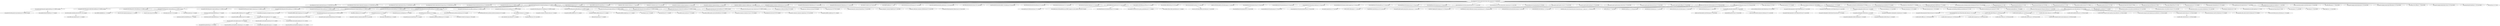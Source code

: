 digraph "org.sakaiproject.kernel:sakai-kernel-impl:sakai-component:25-SNAPSHOT" { 
	"org.sakaiproject.kernel:sakai-kernel-impl:sakai-component:25-SNAPSHOT" -> "org.sakaiproject.kernel:sakai-kernel-api:jar:25-SNAPSHOT:provided" ; 
	"org.sakaiproject.kernel:sakai-kernel-impl:sakai-component:25-SNAPSHOT" -> "org.sakaiproject.kernel:sakai-component-manager:jar:25-SNAPSHOT:provided" ; 
	"org.sakaiproject.kernel:sakai-kernel-impl:sakai-component:25-SNAPSHOT" -> "org.sakaiproject.kernel:sakai-kernel-util:jar:25-SNAPSHOT:compile" ; 
	"org.sakaiproject.kernel:sakai-kernel-impl:sakai-component:25-SNAPSHOT" -> "org.sakaiproject.kernel:sakai-kernel-storage-util:jar:25-SNAPSHOT:provided" ; 
	"org.sakaiproject.kernel:sakai-kernel-impl:sakai-component:25-SNAPSHOT" -> "org.sakaiproject.kernel:sakai-kernel-test:jar:25-SNAPSHOT:test" ; 
	"org.sakaiproject.kernel:sakai-kernel-impl:sakai-component:25-SNAPSHOT" -> "org.apache.tika:tika-core:jar:3.0.0-BETA:compile" ; 
	"org.sakaiproject.kernel:sakai-kernel-impl:sakai-component:25-SNAPSHOT" -> "org.apache.tika:tika-parsers-standard-package:jar:3.0.0-BETA:compile" ; 
	"org.sakaiproject.kernel:sakai-kernel-impl:sakai-component:25-SNAPSHOT" -> "com.vdurmont:emoji-java:jar:5.1.1:compile" ; 
	"org.sakaiproject.kernel:sakai-kernel-impl:sakai-component:25-SNAPSHOT" -> "org.zwobble.mammoth:mammoth:jar:1.4.2:compile" ; 
	"org.sakaiproject.kernel:sakai-kernel-impl:sakai-component:25-SNAPSHOT" -> "commons-codec:commons-codec:jar:1.17.0:provided" ; 
	"org.sakaiproject.kernel:sakai-kernel-impl:sakai-component:25-SNAPSHOT" -> "commons-io:commons-io:jar:2.16.1:provided" ; 
	"org.sakaiproject.kernel:sakai-kernel-impl:sakai-component:25-SNAPSHOT" -> "org.apache.commons:commons-lang3:jar:3.14.0:provided" ; 
	"org.sakaiproject.kernel:sakai-kernel-impl:sakai-component:25-SNAPSHOT" -> "org.apache.commons:commons-text:jar:1.12.0:provided" ; 
	"org.sakaiproject.kernel:sakai-kernel-impl:sakai-component:25-SNAPSHOT" -> "commons-validator:commons-validator:jar:1.7:provided" ; 
	"org.sakaiproject.kernel:sakai-kernel-impl:sakai-component:25-SNAPSHOT" -> "org.apache.commons:commons-collections4:jar:4.4:provided" ; 
	"org.sakaiproject.kernel:sakai-kernel-impl:sakai-component:25-SNAPSHOT" -> "org.apache.httpcomponents:httpclient:jar:4.5.14:provided" ; 
	"org.sakaiproject.kernel:sakai-kernel-impl:sakai-component:25-SNAPSHOT" -> "org.apache.httpcomponents:httpmime:jar:4.5.14:provided" ; 
	"org.sakaiproject.kernel:sakai-kernel-impl:sakai-component:25-SNAPSHOT" -> "com.opencsv:opencsv:jar:5.6:provided" ; 
	"org.sakaiproject.kernel:sakai-kernel-impl:sakai-component:25-SNAPSHOT" -> "org.hsqldb:hsqldb:jar:2.7.1:test" ; 
	"org.sakaiproject.kernel:sakai-kernel-impl:sakai-component:25-SNAPSHOT" -> "javax.servlet:javax.servlet-api:jar:4.0.1:provided" ; 
	"org.sakaiproject.kernel:sakai-kernel-impl:sakai-component:25-SNAPSHOT" -> "org.jvnet.opendmk:jmxremote_optional:jar:1.0_01-ea:provided" ; 
	"org.sakaiproject.kernel:sakai-kernel-impl:sakai-component:25-SNAPSHOT" -> "net.sf.ehcache:ehcache-core:jar:2.6.11:provided" ; 
	"org.sakaiproject.kernel:sakai-kernel-impl:sakai-component:25-SNAPSHOT" -> "org.terracotta:terracotta-toolkit-1.6-runtime:jar:5.9.0:provided" ; 
	"org.sakaiproject.kernel:sakai-kernel-impl:sakai-component:25-SNAPSHOT" -> "net.sf.ehcache:ehcache-terracotta:jar:2.6.11:provided" ; 
	"org.sakaiproject.kernel:sakai-kernel-impl:sakai-component:25-SNAPSHOT" -> "com.hazelcast:hazelcast:jar:3.12.13:provided" ; 
	"org.sakaiproject.kernel:sakai-kernel-impl:sakai-component:25-SNAPSHOT" -> "com.hazelcast:hazelcast-client:jar:3.12.13:provided" ; 
	"org.sakaiproject.kernel:sakai-kernel-impl:sakai-component:25-SNAPSHOT" -> "com.google.guava:guava:jar:31.0.1-jre:compile" ; 
	"org.sakaiproject.kernel:sakai-kernel-impl:sakai-component:25-SNAPSHOT" -> "com.google.code.findbugs:jsr305:jar:3.0.2:compile" ; 
	"org.sakaiproject.kernel:sakai-kernel-impl:sakai-component:25-SNAPSHOT" -> "org.azeckoski:reflectutils:jar:0.9.19:compile" ; 
	"org.sakaiproject.kernel:sakai-kernel-impl:sakai-component:25-SNAPSHOT" -> "com.sun.mail:jakarta.mail:jar:1.6.7:provided" ; 
	"org.sakaiproject.kernel:sakai-kernel-impl:sakai-component:25-SNAPSHOT" -> "jakarta.activation:jakarta.activation-api:jar:1.2.2:provided" ; 
	"org.sakaiproject.kernel:sakai-kernel-impl:sakai-component:25-SNAPSHOT" -> "org.springframework:spring-core:jar:5.3.34:provided" ; 
	"org.sakaiproject.kernel:sakai-kernel-impl:sakai-component:25-SNAPSHOT" -> "org.springframework:spring-beans:jar:5.3.34:provided" ; 
	"org.sakaiproject.kernel:sakai-kernel-impl:sakai-component:25-SNAPSHOT" -> "org.springframework:spring-context:jar:5.3.34:provided" ; 
	"org.sakaiproject.kernel:sakai-kernel-impl:sakai-component:25-SNAPSHOT" -> "org.springframework:spring-context-support:jar:5.3.34:provided" ; 
	"org.sakaiproject.kernel:sakai-kernel-impl:sakai-component:25-SNAPSHOT" -> "org.springframework:spring-jdbc:jar:5.3.34:provided" ; 
	"org.sakaiproject.kernel:sakai-kernel-impl:sakai-component:25-SNAPSHOT" -> "org.springframework:spring-orm:jar:5.3.34:provided" ; 
	"org.sakaiproject.kernel:sakai-kernel-impl:sakai-component:25-SNAPSHOT" -> "org.springframework:spring-tx:jar:5.3.34:provided" ; 
	"org.sakaiproject.kernel:sakai-kernel-impl:sakai-component:25-SNAPSHOT" -> "org.springframework.data:spring-data-jpa:jar:2.5.12:provided" ; 
	"org.sakaiproject.kernel:sakai-kernel-impl:sakai-component:25-SNAPSHOT" -> "org.springframework.data:spring-data-commons:jar:2.4.2:provided" ; 
	"org.sakaiproject.kernel:sakai-kernel-impl:sakai-component:25-SNAPSHOT" -> "org.springframework:spring-test:jar:5.3.34:test" ; 
	"org.sakaiproject.kernel:sakai-kernel-impl:sakai-component:25-SNAPSHOT" -> "org.apache.ignite:ignite-core:jar:2.15.0:provided" ; 
	"org.sakaiproject.kernel:sakai-kernel-impl:sakai-component:25-SNAPSHOT" -> "org.apache.ignite:ignite-spring:jar:2.15.0:provided" ; 
	"org.sakaiproject.kernel:sakai-kernel-impl:sakai-component:25-SNAPSHOT" -> "org.apache.ignite:ignite-spring-cache-ext:jar:1.0.0:provided" ; 
	"org.sakaiproject.kernel:sakai-kernel-impl:sakai-component:25-SNAPSHOT" -> "org.apache.ignite:ignite-hibernate-ext:jar:5.3.0:provided" ; 
	"org.sakaiproject.kernel:sakai-kernel-impl:sakai-component:25-SNAPSHOT" -> "org.apache.ignite:ignite-slf4j:jar:2.15.0:provided" ; 
	"org.sakaiproject.kernel:sakai-kernel-impl:sakai-component:25-SNAPSHOT" -> "org.hibernate:hibernate-entitymanager:jar:5.6.15.Final:provided" ; 
	"org.sakaiproject.kernel:sakai-kernel-impl:sakai-component:25-SNAPSHOT" -> "org.hibernate:hibernate-core:jar:5.6.15.Final:provided" ; 
	"org.sakaiproject.kernel:sakai-kernel-impl:sakai-component:25-SNAPSHOT" -> "cglib:cglib-nodep:jar:3.3.0:test" ; 
	"org.sakaiproject.kernel:sakai-kernel-impl:sakai-component:25-SNAPSHOT" -> "org.jasypt:jasypt:jar:1.9.3:compile" ; 
	"org.sakaiproject.kernel:sakai-kernel-impl:sakai-component:25-SNAPSHOT" -> "org.owasp.antisamy:antisamy:jar:1.6.8:compile" ; 
	"org.sakaiproject.kernel:sakai-kernel-impl:sakai-component:25-SNAPSHOT" -> "org.jsoup:jsoup:jar:1.15.4:compile" ; 
	"org.sakaiproject.kernel:sakai-kernel-impl:sakai-component:25-SNAPSHOT" -> "com.github.davidmoten:subethasmtp:jar:5.2.8:test" ; 
	"org.sakaiproject.kernel:sakai-kernel-impl:sakai-component:25-SNAPSHOT" -> "com.carrotsearch:java-sizeof:jar:0.0.5:compile" ; 
	"org.sakaiproject.kernel:sakai-kernel-impl:sakai-component:25-SNAPSHOT" -> "nl.martijndwars:web-push:jar:5.1.1:compile" ; 
	"org.sakaiproject.kernel:sakai-kernel-impl:sakai-component:25-SNAPSHOT" -> "org.bouncycastle:bcprov-jdk18on:jar:1.72:compile" ; 
	"org.sakaiproject.kernel:sakai-kernel-impl:sakai-component:25-SNAPSHOT" -> "com.fasterxml.jackson.datatype:jackson-datatype-jsr310:jar:2.16.1:provided" ; 
	"org.sakaiproject.kernel:sakai-kernel-impl:sakai-component:25-SNAPSHOT" -> "org.jmock:jmock:jar:2.5.1:test" ; 
	"org.sakaiproject.kernel:sakai-kernel-impl:sakai-component:25-SNAPSHOT" -> "org.jmock:jmock-junit4:jar:2.5.1:test" ; 
	"org.sakaiproject.kernel:sakai-kernel-impl:sakai-component:25-SNAPSHOT" -> "org.jmock:jmock-legacy:jar:2.8.4:test" ; 
	"org.sakaiproject.kernel:sakai-kernel-impl:sakai-component:25-SNAPSHOT" -> "org.jmock:jmock-junit3:jar:2.5.1:test" ; 
	"org.sakaiproject.kernel:sakai-kernel-impl:sakai-component:25-SNAPSHOT" -> "org.mockito:mockito-core:jar:3.11.2:test" ; 
	"org.sakaiproject.kernel:sakai-kernel-impl:sakai-component:25-SNAPSHOT" -> "org.assertj:assertj-core:jar:3.23.1:test" ; 
	"org.sakaiproject.kernel:sakai-kernel-impl:sakai-component:25-SNAPSHOT" -> "org.hamcrest:hamcrest-core:jar:2.2:test" ; 
	"org.sakaiproject.kernel:sakai-kernel-impl:sakai-component:25-SNAPSHOT" -> "org.hamcrest:hamcrest-library:jar:2.2:test" ; 
	"org.sakaiproject.kernel:sakai-kernel-impl:sakai-component:25-SNAPSHOT" -> "com.zaxxer:HikariCP:jar:5.0.1:test" ; 
	"org.sakaiproject.kernel:sakai-kernel-impl:sakai-component:25-SNAPSHOT" -> "org.passay:passay:jar:1.6.4:compile" ; 
	"org.sakaiproject.kernel:sakai-kernel-impl:sakai-component:25-SNAPSHOT" -> "org.freemarker:freemarker:jar:2.3.32:compile" ; 
	"org.sakaiproject.kernel:sakai-kernel-impl:sakai-component:25-SNAPSHOT" -> "org.simpleframework:simple-xml:jar:2.7.1:provided" ; 
	"org.sakaiproject.kernel:sakai-kernel-impl:sakai-component:25-SNAPSHOT" -> "com.googlecode.json-simple:json-simple:jar:1.1.1:provided" ; 
	"org.sakaiproject.kernel:sakai-kernel-impl:sakai-component:25-SNAPSHOT" -> "jakarta.annotation:jakarta.annotation-api:jar:1.3.5:provided" ; 
	"org.sakaiproject.kernel:sakai-kernel-impl:sakai-component:25-SNAPSHOT" -> "org.slf4j:slf4j-api:jar:1.7.36:provided" ; 
	"org.sakaiproject.kernel:sakai-kernel-impl:sakai-component:25-SNAPSHOT" -> "org.apache.logging.log4j:log4j-api:jar:2.23.0:provided" ; 
	"org.sakaiproject.kernel:sakai-kernel-impl:sakai-component:25-SNAPSHOT" -> "org.apache.logging.log4j:log4j-slf4j-impl:jar:2.23.0:provided" ; 
	"org.sakaiproject.kernel:sakai-kernel-impl:sakai-component:25-SNAPSHOT" -> "org.slf4j:jcl-over-slf4j:jar:1.7.36:provided" ; 
	"org.sakaiproject.kernel:sakai-kernel-impl:sakai-component:25-SNAPSHOT" -> "org.apache.logging.log4j:log4j-core:jar:2.23.0:provided" ; 
	"org.sakaiproject.kernel:sakai-kernel-impl:sakai-component:25-SNAPSHOT" -> "org.projectlombok:lombok:jar:1.18.32:provided" ; 
	"org.sakaiproject.kernel:sakai-kernel-impl:sakai-component:25-SNAPSHOT" -> "junit:junit:jar:4.13.2:test" ; 
	"org.apache.tika:tika-parsers-standard-package:jar:3.0.0-BETA:compile" -> "org.apache.tika:tika-parser-apple-module:jar:3.0.0-BETA:compile" ; 
	"org.apache.tika:tika-parsers-standard-package:jar:3.0.0-BETA:compile" -> "org.apache.tika:tika-parser-audiovideo-module:jar:3.0.0-BETA:compile" ; 
	"org.apache.tika:tika-parsers-standard-package:jar:3.0.0-BETA:compile" -> "org.apache.tika:tika-parser-cad-module:jar:3.0.0-BETA:compile" ; 
	"org.apache.tika:tika-parsers-standard-package:jar:3.0.0-BETA:compile" -> "org.apache.tika:tika-parser-code-module:jar:3.0.0-BETA:compile" ; 
	"org.apache.tika:tika-parsers-standard-package:jar:3.0.0-BETA:compile" -> "org.apache.tika:tika-parser-crypto-module:jar:3.0.0-BETA:compile" ; 
	"org.apache.tika:tika-parsers-standard-package:jar:3.0.0-BETA:compile" -> "org.apache.tika:tika-parser-digest-commons:jar:3.0.0-BETA:compile" ; 
	"org.apache.tika:tika-parsers-standard-package:jar:3.0.0-BETA:compile" -> "org.apache.tika:tika-parser-font-module:jar:3.0.0-BETA:compile" ; 
	"org.apache.tika:tika-parsers-standard-package:jar:3.0.0-BETA:compile" -> "org.apache.tika:tika-parser-html-module:jar:3.0.0-BETA:compile" ; 
	"org.apache.tika:tika-parsers-standard-package:jar:3.0.0-BETA:compile" -> "org.apache.tika:tika-parser-image-module:jar:3.0.0-BETA:compile" ; 
	"org.apache.tika:tika-parsers-standard-package:jar:3.0.0-BETA:compile" -> "org.apache.tika:tika-parser-mail-module:jar:3.0.0-BETA:compile" ; 
	"org.apache.tika:tika-parsers-standard-package:jar:3.0.0-BETA:compile" -> "org.apache.tika:tika-parser-microsoft-module:jar:3.0.0-BETA:compile" ; 
	"org.apache.tika:tika-parsers-standard-package:jar:3.0.0-BETA:compile" -> "org.apache.tika:tika-parser-miscoffice-module:jar:3.0.0-BETA:compile" ; 
	"org.apache.tika:tika-parsers-standard-package:jar:3.0.0-BETA:compile" -> "org.apache.tika:tika-parser-news-module:jar:3.0.0-BETA:compile" ; 
	"org.apache.tika:tika-parsers-standard-package:jar:3.0.0-BETA:compile" -> "org.apache.tika:tika-parser-ocr-module:jar:3.0.0-BETA:compile" ; 
	"org.apache.tika:tika-parsers-standard-package:jar:3.0.0-BETA:compile" -> "org.apache.tika:tika-parser-pdf-module:jar:3.0.0-BETA:compile" ; 
	"org.apache.tika:tika-parsers-standard-package:jar:3.0.0-BETA:compile" -> "org.apache.tika:tika-parser-pkg-module:jar:3.0.0-BETA:compile" ; 
	"org.apache.tika:tika-parsers-standard-package:jar:3.0.0-BETA:compile" -> "org.apache.tika:tika-parser-text-module:jar:3.0.0-BETA:compile" ; 
	"org.apache.tika:tika-parsers-standard-package:jar:3.0.0-BETA:compile" -> "org.apache.tika:tika-parser-webarchive-module:jar:3.0.0-BETA:compile" ; 
	"org.apache.tika:tika-parsers-standard-package:jar:3.0.0-BETA:compile" -> "org.apache.tika:tika-parser-xml-module:jar:3.0.0-BETA:compile" ; 
	"org.apache.tika:tika-parsers-standard-package:jar:3.0.0-BETA:compile" -> "org.apache.tika:tika-parser-xmp-commons:jar:3.0.0-BETA:compile" ; 
	"org.apache.tika:tika-parsers-standard-package:jar:3.0.0-BETA:compile" -> "org.gagravarr:vorbis-java-tika:jar:0.8:compile" ; 
	"org.apache.tika:tika-parsers-standard-package:jar:3.0.0-BETA:compile" -> "org.gagravarr:vorbis-java-core:jar:0.8:compile" ; 
	"org.apache.tika:tika-parser-apple-module:jar:3.0.0-BETA:compile" -> "org.apache.tika:tika-parser-zip-commons:jar:3.0.0-BETA:compile" ; 
	"org.apache.tika:tika-parser-apple-module:jar:3.0.0-BETA:compile" -> "com.googlecode.plist:dd-plist:jar:1.27:compile" ; 
	"org.apache.tika:tika-parser-audiovideo-module:jar:3.0.0-BETA:compile" -> "com.drewnoakes:metadata-extractor:jar:2.19.0:compile" ; 
	"com.drewnoakes:metadata-extractor:jar:2.19.0:compile" -> "com.adobe.xmp:xmpcore:jar:6.1.11:compile" ; 
	"org.apache.tika:tika-parser-code-module:jar:3.0.0-BETA:compile" -> "org.codelibs:jhighlight:jar:1.1.0:compile" ; 
	"org.apache.tika:tika-parser-code-module:jar:3.0.0-BETA:compile" -> "org.ccil.cowan.tagsoup:tagsoup:jar:1.2.1:compile" ; 
	"org.apache.tika:tika-parser-code-module:jar:3.0.0-BETA:compile" -> "org.ow2.asm:asm:jar:9.6:compile" ; 
	"org.apache.tika:tika-parser-code-module:jar:3.0.0-BETA:compile" -> "com.epam:parso:jar:2.0.14:compile" ; 
	"org.apache.tika:tika-parser-code-module:jar:3.0.0-BETA:compile" -> "org.tallison:jmatio:jar:1.5:compile" ; 
	"org.apache.tika:tika-parser-crypto-module:jar:3.0.0-BETA:compile" -> "org.bouncycastle:bcjmail-jdk18on:jar:1.77:compile" ; 
	"org.bouncycastle:bcjmail-jdk18on:jar:1.77:compile" -> "org.bouncycastle:bcutil-jdk18on:jar:1.77:compile" ; 
	"org.bouncycastle:bcjmail-jdk18on:jar:1.77:compile" -> "org.bouncycastle:bcpkix-jdk18on:jar:1.77:compile" ; 
	"org.apache.tika:tika-parser-font-module:jar:3.0.0-BETA:compile" -> "org.apache.pdfbox:fontbox:jar:3.0.1:compile" ; 
	"org.apache.pdfbox:fontbox:jar:3.0.1:compile" -> "org.apache.pdfbox:pdfbox-io:jar:3.0.1:compile" ; 
	"org.apache.pdfbox:fontbox:jar:3.0.1:compile" -> "org.junit.jupiter:junit-jupiter:jar:5.10.1:compile" ; 
	"org.junit.jupiter:junit-jupiter:jar:5.10.1:compile" -> "org.junit.jupiter:junit-jupiter-api:jar:5.10.1:compile" ; 
	"org.junit.jupiter:junit-jupiter:jar:5.10.1:compile" -> "org.junit.jupiter:junit-jupiter-params:jar:5.10.1:compile" ; 
	"org.junit.jupiter:junit-jupiter:jar:5.10.1:compile" -> "org.junit.jupiter:junit-jupiter-engine:jar:5.10.1:runtime" ; 
	"org.junit.jupiter:junit-jupiter-api:jar:5.10.1:compile" -> "org.opentest4j:opentest4j:jar:1.3.0:compile" ; 
	"org.junit.jupiter:junit-jupiter-api:jar:5.10.1:compile" -> "org.junit.platform:junit-platform-commons:jar:1.10.1:compile" ; 
	"org.junit.jupiter:junit-jupiter-api:jar:5.10.1:compile" -> "org.apiguardian:apiguardian-api:jar:1.1.2:compile" ; 
	"org.junit.jupiter:junit-jupiter-engine:jar:5.10.1:runtime" -> "org.junit.platform:junit-platform-engine:jar:1.10.1:runtime" ; 
	"org.apache.tika:tika-parser-image-module:jar:3.0.0-BETA:compile" -> "com.github.jai-imageio:jai-imageio-core:jar:1.4.0:compile" ; 
	"org.apache.tika:tika-parser-image-module:jar:3.0.0-BETA:compile" -> "org.apache.pdfbox:jbig2-imageio:jar:3.0.4:compile" ; 
	"org.apache.tika:tika-parser-mail-module:jar:3.0.0-BETA:compile" -> "org.apache.tika:tika-parser-mail-commons:jar:3.0.0-BETA:compile" ; 
	"org.apache.tika:tika-parser-mail-commons:jar:3.0.0-BETA:compile" -> "org.apache.james:apache-mime4j-core:jar:0.8.9:compile" ; 
	"org.apache.tika:tika-parser-mail-commons:jar:3.0.0-BETA:compile" -> "org.apache.james:apache-mime4j-dom:jar:0.8.9:compile" ; 
	"org.apache.tika:tika-parser-microsoft-module:jar:3.0.0-BETA:compile" -> "com.pff:java-libpst:jar:0.9.3:compile" ; 
	"org.apache.tika:tika-parser-microsoft-module:jar:3.0.0-BETA:compile" -> "org.apache.poi:poi:jar:5.2.5:compile" ; 
	"org.apache.tika:tika-parser-microsoft-module:jar:3.0.0-BETA:compile" -> "org.apache.poi:poi-scratchpad:jar:5.2.5:compile" ; 
	"org.apache.tika:tika-parser-microsoft-module:jar:3.0.0-BETA:compile" -> "org.apache.poi:poi-ooxml:jar:5.2.5:compile" ; 
	"org.apache.tika:tika-parser-microsoft-module:jar:3.0.0-BETA:compile" -> "com.healthmarketscience.jackcess:jackcess:jar:4.0.5:compile" ; 
	"org.apache.tika:tika-parser-microsoft-module:jar:3.0.0-BETA:compile" -> "com.healthmarketscience.jackcess:jackcess-encrypt:jar:4.0.2:compile" ; 
	"org.apache.poi:poi:jar:5.2.5:compile" -> "org.apache.commons:commons-math3:jar:3.6.1:provided" ; 
	"org.apache.poi:poi:jar:5.2.5:compile" -> "com.zaxxer:SparseBitSet:jar:1.3:compile" ; 
	"org.apache.poi:poi-ooxml:jar:5.2.5:compile" -> "org.apache.poi:poi-ooxml-lite:jar:5.2.5:compile" ; 
	"org.apache.poi:poi-ooxml:jar:5.2.5:compile" -> "org.apache.xmlbeans:xmlbeans:jar:5.2.0:compile" ; 
	"org.apache.poi:poi-ooxml:jar:5.2.5:compile" -> "com.github.virtuald:curvesapi:jar:1.08:compile" ; 
	"org.apache.tika:tika-parser-news-module:jar:3.0.0-BETA:compile" -> "com.rometools:rome:jar:2.1.0:compile" ; 
	"com.rometools:rome:jar:2.1.0:compile" -> "com.rometools:rome-utils:jar:2.1.0:compile" ; 
	"com.rometools:rome:jar:2.1.0:compile" -> "org.jdom:jdom2:jar:2.0.6.1:provided" ; 
	"org.apache.tika:tika-parser-ocr-module:jar:3.0.0-BETA:compile" -> "org.apache.commons:commons-exec:jar:1.3:compile" ; 
	"org.apache.tika:tika-parser-pdf-module:jar:3.0.0-BETA:compile" -> "org.apache.pdfbox:pdfbox:jar:3.0.1:compile" ; 
	"org.apache.tika:tika-parser-pdf-module:jar:3.0.0-BETA:compile" -> "org.apache.pdfbox:pdfbox-tools:jar:3.0.1:compile" ; 
	"org.apache.tika:tika-parser-pdf-module:jar:3.0.0-BETA:compile" -> "org.apache.pdfbox:jempbox:jar:1.8.17:compile" ; 
	"org.apache.pdfbox:pdfbox-tools:jar:3.0.1:compile" -> "info.picocli:picocli:jar:4.7.5:compile" ; 
	"org.apache.tika:tika-parser-pkg-module:jar:3.0.0-BETA:compile" -> "org.tukaani:xz:jar:1.9:compile" ; 
	"org.apache.tika:tika-parser-pkg-module:jar:3.0.0-BETA:compile" -> "org.brotli:dec:jar:0.1.2:compile" ; 
	"org.apache.tika:tika-parser-pkg-module:jar:3.0.0-BETA:compile" -> "com.github.junrar:junrar:jar:7.5.5:compile" ; 
	"org.apache.tika:tika-parser-text-module:jar:3.0.0-BETA:compile" -> "com.github.albfernandez:juniversalchardet:jar:2.4.0:compile" ; 
	"org.apache.tika:tika-parser-text-module:jar:3.0.0-BETA:compile" -> "org.apache.commons:commons-csv:jar:1.10.0:compile" ; 
	"org.apache.tika:tika-parser-webarchive-module:jar:3.0.0-BETA:compile" -> "org.netpreserve:jwarc:jar:0.28.3:compile" ; 
	"org.apache.tika:tika-parser-webarchive-module:jar:3.0.0-BETA:compile" -> "org.apache.commons:commons-compress:jar:1.26.1:provided" ; 
	"org.apache.tika:tika-parser-xmp-commons:jar:3.0.0-BETA:compile" -> "org.apache.pdfbox:xmpbox:jar:3.0.1:compile" ; 
	"com.vdurmont:emoji-java:jar:5.1.1:compile" -> "org.json:json:jar:20170516:compile" ; 
	"commons-validator:commons-validator:jar:1.7:provided" -> "commons-beanutils:commons-beanutils:jar:1.9.4:provided" ; 
	"commons-validator:commons-validator:jar:1.7:provided" -> "commons-digester:commons-digester:jar:2.1:provided" ; 
	"commons-validator:commons-validator:jar:1.7:provided" -> "commons-collections:commons-collections:jar:3.2.2:provided" ; 
	"org.apache.httpcomponents:httpclient:jar:4.5.14:provided" -> "org.apache.httpcomponents:httpcore:jar:4.4.16:provided" ; 
	"com.google.guava:guava:jar:31.0.1-jre:compile" -> "com.google.guava:failureaccess:jar:1.0.1:compile" ; 
	"com.google.guava:guava:jar:31.0.1-jre:compile" -> "com.google.guava:listenablefuture:jar:9999.0-empty-to-avoid-conflict-with-guava:compile" ; 
	"com.google.guava:guava:jar:31.0.1-jre:compile" -> "org.checkerframework:checker-qual:jar:3.12.0:compile" ; 
	"com.google.guava:guava:jar:31.0.1-jre:compile" -> "com.google.errorprone:error_prone_annotations:jar:2.7.1:compile" ; 
	"com.google.guava:guava:jar:31.0.1-jre:compile" -> "com.google.j2objc:j2objc-annotations:jar:1.3:compile" ; 
	"com.sun.mail:jakarta.mail:jar:1.6.7:provided" -> "com.sun.activation:jakarta.activation:jar:1.2.2:provided" ; 
	"org.springframework:spring-core:jar:5.3.34:provided" -> "org.springframework:spring-jcl:jar:5.3.34:provided" ; 
	"org.springframework:spring-context:jar:5.3.34:provided" -> "org.springframework:spring-aop:jar:5.3.34:provided" ; 
	"org.springframework:spring-context:jar:5.3.34:provided" -> "org.springframework:spring-expression:jar:5.3.34:provided" ; 
	"org.springframework.data:spring-data-jpa:jar:2.5.12:provided" -> "org.aspectj:aspectjrt:jar:1.9.7:provided" ; 
	"org.apache.ignite:ignite-core:jar:2.15.0:provided" -> "javax.cache:cache-api:jar:1.1.1:provided" ; 
	"org.apache.ignite:ignite-core:jar:2.15.0:provided" -> "org.jetbrains:annotations:jar:16.0.3:provided" ; 
	"org.apache.ignite:ignite-spring-cache-ext:jar:1.0.0:provided" -> "org.apache.ignite:ignite-spring-data-commons:jar:1.1.0:provided" ; 
	"org.hibernate:hibernate-entitymanager:jar:5.6.15.Final:provided" -> "org.jboss.logging:jboss-logging:jar:3.4.3.Final:provided" ; 
	"org.hibernate:hibernate-entitymanager:jar:5.6.15.Final:provided" -> "org.hibernate.common:hibernate-commons-annotations:jar:5.1.2.Final:provided" ; 
	"org.hibernate:hibernate-entitymanager:jar:5.6.15.Final:provided" -> "javax.persistence:javax.persistence-api:jar:2.2:provided" ; 
	"org.hibernate:hibernate-entitymanager:jar:5.6.15.Final:provided" -> "net.bytebuddy:byte-buddy:jar:1.14.3:provided" ; 
	"org.hibernate:hibernate-entitymanager:jar:5.6.15.Final:provided" -> "org.jboss.spec.javax.transaction:jboss-transaction-api_1.2_spec:jar:1.1.1.Final:provided" ; 
	"org.hibernate:hibernate-core:jar:5.6.15.Final:provided" -> "antlr:antlr:jar:2.7.7:provided" ; 
	"org.hibernate:hibernate-core:jar:5.6.15.Final:provided" -> "org.jboss:jandex:jar:2.4.3.Final:provided" ; 
	"org.hibernate:hibernate-core:jar:5.6.15.Final:provided" -> "com.fasterxml:classmate:jar:1.5.1:provided" ; 
	"org.hibernate:hibernate-core:jar:5.6.15.Final:provided" -> "javax.activation:javax.activation-api:jar:1.2.0:provided" ; 
	"org.hibernate:hibernate-core:jar:5.6.15.Final:provided" -> "javax.xml.bind:jaxb-api:jar:2.3.1:provided" ; 
	"org.hibernate:hibernate-core:jar:5.6.15.Final:provided" -> "org.glassfish.jaxb:jaxb-runtime:jar:2.3.6:provided" ; 
	"org.glassfish.jaxb:jaxb-runtime:jar:2.3.6:provided" -> "jakarta.xml.bind:jakarta.xml.bind-api:jar:2.3.3:provided" ; 
	"org.glassfish.jaxb:jaxb-runtime:jar:2.3.6:provided" -> "org.glassfish.jaxb:txw2:jar:2.3.6:provided" ; 
	"org.glassfish.jaxb:jaxb-runtime:jar:2.3.6:provided" -> "com.sun.istack:istack-commons-runtime:jar:3.0.11:provided" ; 
	"org.owasp.antisamy:antisamy:jar:1.6.8:compile" -> "net.sourceforge.htmlunit:neko-htmlunit:jar:2.61.0:compile" ; 
	"org.owasp.antisamy:antisamy:jar:1.6.8:compile" -> "org.apache.httpcomponents.client5:httpclient5:jar:5.3.1:provided" ; 
	"org.owasp.antisamy:antisamy:jar:1.6.8:compile" -> "org.apache.httpcomponents.core5:httpcore5:jar:5.2.3:provided" ; 
	"org.owasp.antisamy:antisamy:jar:1.6.8:compile" -> "org.apache.xmlgraphics:batik-css:jar:1.14:compile" ; 
	"org.owasp.antisamy:antisamy:jar:1.6.8:compile" -> "xerces:xercesImpl:jar:2.12.2:provided" ; 
	"org.owasp.antisamy:antisamy:jar:1.6.8:compile" -> "xml-apis:xml-apis:jar:1.4.01:compile" ; 
	"org.owasp.antisamy:antisamy:jar:1.6.8:compile" -> "xml-apis:xml-apis-ext:jar:1.3.04:compile" ; 
	"org.apache.httpcomponents.client5:httpclient5:jar:5.3.1:provided" -> "org.apache.httpcomponents.core5:httpcore5-h2:jar:5.2.4:provided" ; 
	"org.apache.xmlgraphics:batik-css:jar:1.14:compile" -> "org.apache.xmlgraphics:batik-shared-resources:jar:1.14:compile" ; 
	"org.apache.xmlgraphics:batik-css:jar:1.14:compile" -> "org.apache.xmlgraphics:batik-util:jar:1.14:compile" ; 
	"org.apache.xmlgraphics:batik-css:jar:1.14:compile" -> "org.apache.xmlgraphics:xmlgraphics-commons:jar:1.5:compile" ; 
	"org.apache.xmlgraphics:batik-util:jar:1.14:compile" -> "org.apache.xmlgraphics:batik-constants:jar:1.14:compile" ; 
	"org.apache.xmlgraphics:batik-util:jar:1.14:compile" -> "org.apache.xmlgraphics:batik-i18n:jar:1.14:compile" ; 
	"com.github.davidmoten:subethasmtp:jar:5.2.8:test" -> "com.google.code.findbugs:findbugs-annotations:jar:3.0.1:test" ; 
	"com.github.davidmoten:subethasmtp:jar:5.2.8:test" -> "com.github.davidmoten:guava-mini:jar:0.1.3:test" ; 
	"nl.martijndwars:web-push:jar:5.1.1:compile" -> "com.beust:jcommander:jar:1.78:compile" ; 
	"nl.martijndwars:web-push:jar:5.1.1:compile" -> "org.apache.httpcomponents:httpasyncclient:jar:4.1.5:provided" ; 
	"nl.martijndwars:web-push:jar:5.1.1:compile" -> "org.asynchttpclient:async-http-client:jar:2.10.4:compile" ; 
	"nl.martijndwars:web-push:jar:5.1.1:compile" -> "org.bitbucket.b_c:jose4j:jar:0.7.0:compile" ; 
	"org.apache.httpcomponents:httpasyncclient:jar:4.1.5:provided" -> "org.apache.httpcomponents:httpcore-nio:jar:4.4.16:provided" ; 
	"org.asynchttpclient:async-http-client:jar:2.10.4:compile" -> "org.asynchttpclient:async-http-client-netty-utils:jar:2.10.4:compile" ; 
	"org.asynchttpclient:async-http-client:jar:2.10.4:compile" -> "io.netty:netty-codec-http:jar:4.1.94.Final:provided" ; 
	"org.asynchttpclient:async-http-client:jar:2.10.4:compile" -> "io.netty:netty-handler:jar:4.1.94.Final:provided" ; 
	"org.asynchttpclient:async-http-client:jar:2.10.4:compile" -> "io.netty:netty-codec-socks:jar:4.1.42.Final:compile" ; 
	"org.asynchttpclient:async-http-client:jar:2.10.4:compile" -> "io.netty:netty-handler-proxy:jar:4.1.42.Final:compile" ; 
	"org.asynchttpclient:async-http-client:jar:2.10.4:compile" -> "io.netty:netty-transport-native-epoll:jar:linux-x86_64:4.1.42.Final:compile" ; 
	"org.asynchttpclient:async-http-client:jar:2.10.4:compile" -> "io.netty:netty-transport-native-kqueue:jar:osx-x86_64:4.1.42.Final:compile" ; 
	"org.asynchttpclient:async-http-client:jar:2.10.4:compile" -> "io.netty:netty-resolver-dns:jar:4.1.42.Final:compile" ; 
	"org.asynchttpclient:async-http-client:jar:2.10.4:compile" -> "org.reactivestreams:reactive-streams:jar:1.0.2:compile" ; 
	"org.asynchttpclient:async-http-client:jar:2.10.4:compile" -> "com.typesafe.netty:netty-reactive-streams:jar:2.0.3:compile" ; 
	"org.asynchttpclient:async-http-client:jar:2.10.4:compile" -> "com.sun.activation:javax.activation:jar:1.2.0:compile" ; 
	"org.asynchttpclient:async-http-client-netty-utils:jar:2.10.4:compile" -> "io.netty:netty-buffer:jar:4.1.94.Final:provided" ; 
	"io.netty:netty-codec-http:jar:4.1.94.Final:provided" -> "io.netty:netty-common:jar:4.1.94.Final:provided" ; 
	"io.netty:netty-codec-http:jar:4.1.94.Final:provided" -> "io.netty:netty-transport:jar:4.1.94.Final:provided" ; 
	"io.netty:netty-codec-http:jar:4.1.94.Final:provided" -> "io.netty:netty-codec:jar:4.1.94.Final:provided" ; 
	"io.netty:netty-handler:jar:4.1.94.Final:provided" -> "io.netty:netty-resolver:jar:4.1.94.Final:provided" ; 
	"io.netty:netty-handler:jar:4.1.94.Final:provided" -> "io.netty:netty-transport-native-unix-common:jar:4.1.94.Final:compile" ; 
	"io.netty:netty-resolver-dns:jar:4.1.42.Final:compile" -> "io.netty:netty-codec-dns:jar:4.1.42.Final:compile" ; 
	"com.fasterxml.jackson.datatype:jackson-datatype-jsr310:jar:2.16.1:provided" -> "com.fasterxml.jackson.core:jackson-annotations:jar:2.16.1:provided" ; 
	"com.fasterxml.jackson.datatype:jackson-datatype-jsr310:jar:2.16.1:provided" -> "com.fasterxml.jackson.core:jackson-core:jar:2.16.1:provided" ; 
	"com.fasterxml.jackson.datatype:jackson-datatype-jsr310:jar:2.16.1:provided" -> "com.fasterxml.jackson.core:jackson-databind:jar:2.16.1:provided" ; 
	"org.jmock:jmock-legacy:jar:2.8.4:test" -> "org.objenesis:objenesis:jar:2.1:test" ; 
	"org.mockito:mockito-core:jar:3.11.2:test" -> "net.bytebuddy:byte-buddy-agent:jar:1.11.3:test" ; 
	"org.hamcrest:hamcrest-core:jar:2.2:test" -> "org.hamcrest:hamcrest:jar:2.2:test" ; 
	"org.simpleframework:simple-xml:jar:2.7.1:provided" -> "stax:stax-api:jar:1.0.1:provided" ; 
	"org.simpleframework:simple-xml:jar:2.7.1:provided" -> "stax:stax:jar:1.2.0:provided" ; 
	"org.simpleframework:simple-xml:jar:2.7.1:provided" -> "xpp3:xpp3:jar:1.1.3.3:provided" ; 
 } 